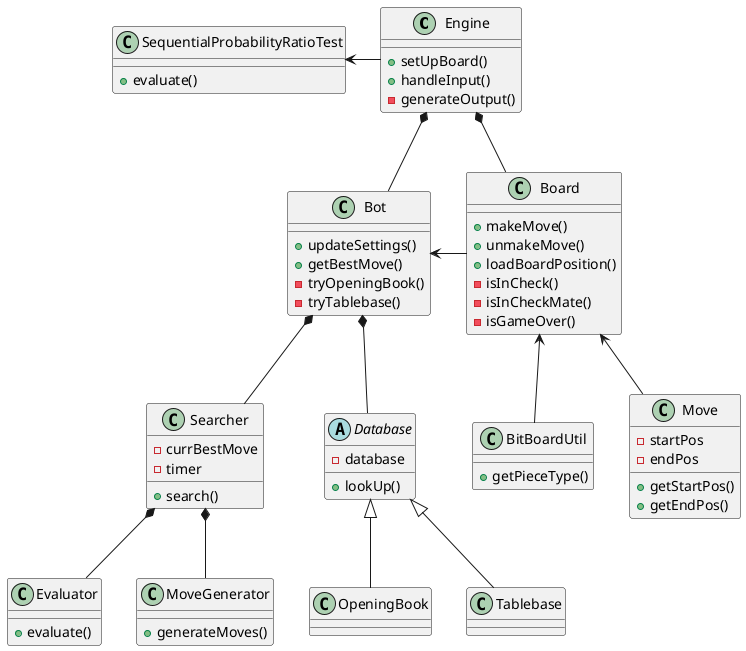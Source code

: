 @startuml overview

class Engine {
    +setUpBoard()
    +handleInput()
    -generateOutput()
}

class SequentialProbabilityRatioTest {
    +evaluate()
}
class Bot {
    +updateSettings()
    +getBestMove()
    -tryOpeningBook()
    -tryTablebase()
}
class Board {
    +makeMove()
    +unmakeMove()
    +loadBoardPosition()
    -isInCheck()
    -isInCheckMate()
    -isGameOver()
}

class BitBoardUtil {
    +getPieceType()
}
class Move {
    -startPos
    -endPos
    +getStartPos()
    +getEndPos()
}

class Searcher {
    -currBestMove
    -timer
    +search()
}
Class Evaluator {
    +evaluate()
}
class MoveGenerator {
    +generateMoves()
}

abstract class Database {
    -database
    +lookUp()
}
class OpeningBook extends Database
class Tablebase extends Database

SequentialProbabilityRatioTest <-right- Engine
Engine *-- Board
Engine *-- Bot

Board <-- BitBoardUtil
Board <-- Move

Bot *-- Database
Bot *-- Searcher
Bot <-right- Board

'Database *-- OpeningBook
'Database *-- Tablebase

Searcher *-- Evaluator
Searcher *-- MoveGenerator

@enduml